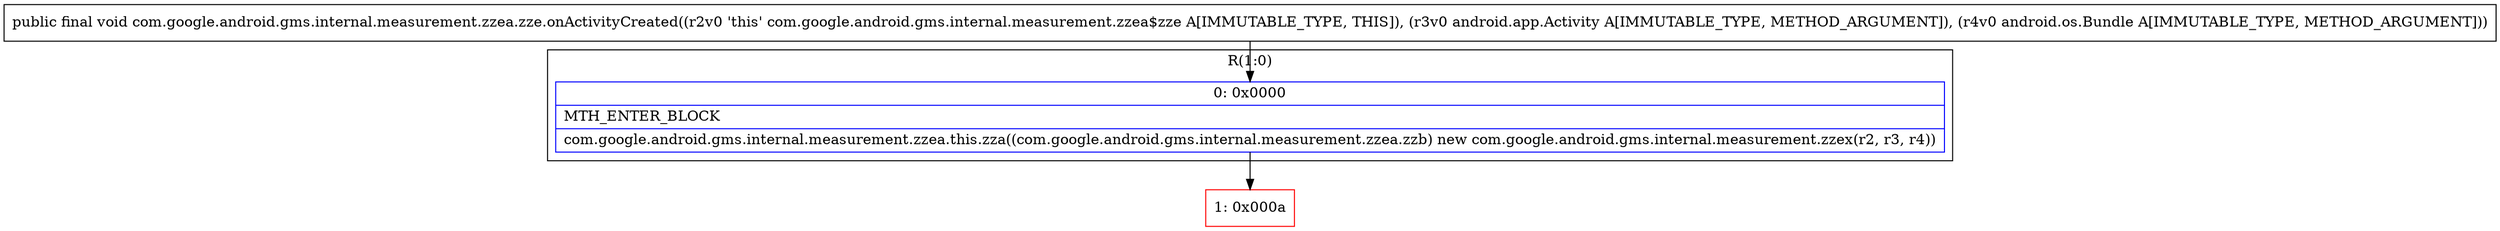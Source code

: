 digraph "CFG forcom.google.android.gms.internal.measurement.zzea.zze.onActivityCreated(Landroid\/app\/Activity;Landroid\/os\/Bundle;)V" {
subgraph cluster_Region_1724825517 {
label = "R(1:0)";
node [shape=record,color=blue];
Node_0 [shape=record,label="{0\:\ 0x0000|MTH_ENTER_BLOCK\l|com.google.android.gms.internal.measurement.zzea.this.zza((com.google.android.gms.internal.measurement.zzea.zzb) new com.google.android.gms.internal.measurement.zzex(r2, r3, r4))\l}"];
}
Node_1 [shape=record,color=red,label="{1\:\ 0x000a}"];
MethodNode[shape=record,label="{public final void com.google.android.gms.internal.measurement.zzea.zze.onActivityCreated((r2v0 'this' com.google.android.gms.internal.measurement.zzea$zze A[IMMUTABLE_TYPE, THIS]), (r3v0 android.app.Activity A[IMMUTABLE_TYPE, METHOD_ARGUMENT]), (r4v0 android.os.Bundle A[IMMUTABLE_TYPE, METHOD_ARGUMENT])) }"];
MethodNode -> Node_0;
Node_0 -> Node_1;
}

